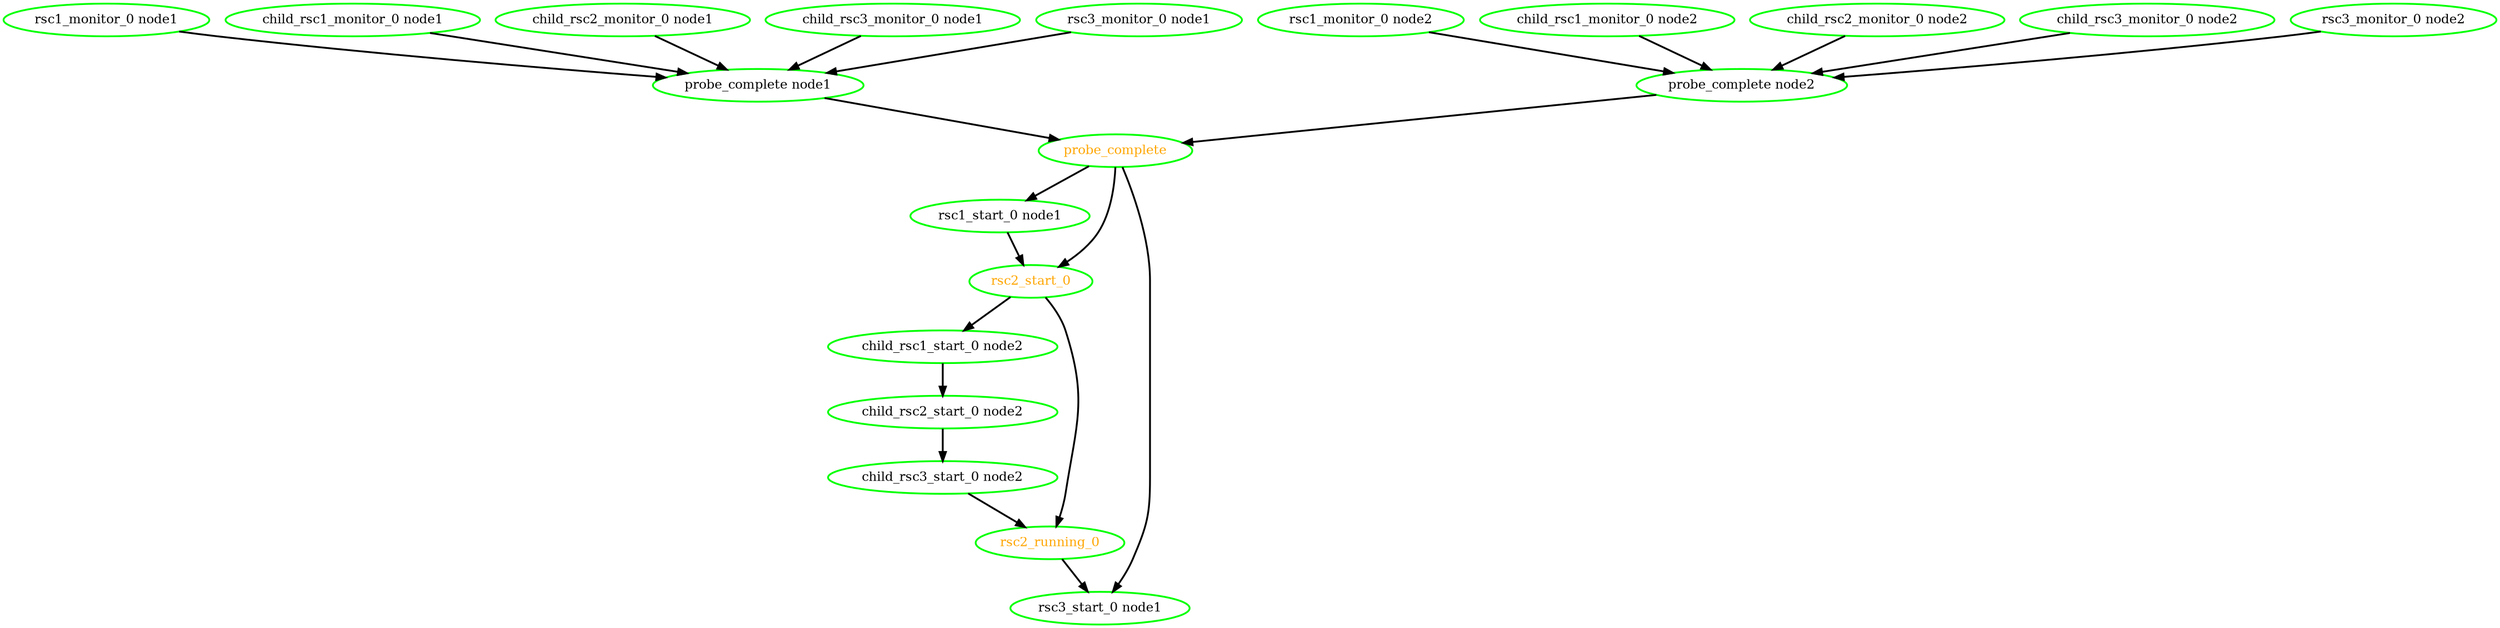 digraph "g" {
	size = "30,30"
"probe_complete" [ style=bold color="green" fontcolor="orange" ]
"probe_complete node1" [ style=bold color="green" fontcolor="black" ]
"rsc1_monitor_0 node1" [ style=bold color="green" fontcolor="black" ]
"child_rsc1_monitor_0 node1" [ style=bold color="green" fontcolor="black" ]
"child_rsc2_monitor_0 node1" [ style=bold color="green" fontcolor="black" ]
"child_rsc3_monitor_0 node1" [ style=bold color="green" fontcolor="black" ]
"rsc3_monitor_0 node1" [ style=bold color="green" fontcolor="black" ]
"probe_complete node2" [ style=bold color="green" fontcolor="black" ]
"rsc1_monitor_0 node2" [ style=bold color="green" fontcolor="black" ]
"child_rsc1_monitor_0 node2" [ style=bold color="green" fontcolor="black" ]
"child_rsc2_monitor_0 node2" [ style=bold color="green" fontcolor="black" ]
"child_rsc3_monitor_0 node2" [ style=bold color="green" fontcolor="black" ]
"rsc3_monitor_0 node2" [ style=bold color="green" fontcolor="black" ]
"rsc1_start_0 node1" [ style=bold color="green" fontcolor="black" ]
"child_rsc3_start_0 node2" [ style=bold color="green" fontcolor="black" ]
"child_rsc2_start_0 node2" [ style=bold color="green" fontcolor="black" ]
"child_rsc1_start_0 node2" [ style=bold color="green" fontcolor="black" ]
"rsc2_start_0" [ style=bold color="green" fontcolor="orange" ]
"rsc2_running_0" [ style=bold color="green" fontcolor="orange" ]
"rsc3_start_0 node1" [ style=bold color="green" fontcolor="black" ]
"probe_complete node1" -> "probe_complete" [ style = bold]
"probe_complete node2" -> "probe_complete" [ style = bold]
"rsc1_monitor_0 node1" -> "probe_complete node1" [ style = bold]
"child_rsc1_monitor_0 node1" -> "probe_complete node1" [ style = bold]
"child_rsc2_monitor_0 node1" -> "probe_complete node1" [ style = bold]
"child_rsc3_monitor_0 node1" -> "probe_complete node1" [ style = bold]
"rsc3_monitor_0 node1" -> "probe_complete node1" [ style = bold]
"rsc1_monitor_0 node2" -> "probe_complete node2" [ style = bold]
"child_rsc1_monitor_0 node2" -> "probe_complete node2" [ style = bold]
"child_rsc2_monitor_0 node2" -> "probe_complete node2" [ style = bold]
"child_rsc3_monitor_0 node2" -> "probe_complete node2" [ style = bold]
"rsc3_monitor_0 node2" -> "probe_complete node2" [ style = bold]
"probe_complete" -> "rsc1_start_0 node1" [ style = bold]
"child_rsc2_start_0 node2" -> "child_rsc3_start_0 node2" [ style = bold]
"child_rsc1_start_0 node2" -> "child_rsc2_start_0 node2" [ style = bold]
"rsc2_start_0" -> "child_rsc1_start_0 node2" [ style = bold]
"probe_complete" -> "rsc2_start_0" [ style = bold]
"rsc1_start_0 node1" -> "rsc2_start_0" [ style = bold]
"child_rsc3_start_0 node2" -> "rsc2_running_0" [ style = bold]
"rsc2_start_0" -> "rsc2_running_0" [ style = bold]
"probe_complete" -> "rsc3_start_0 node1" [ style = bold]
"rsc2_running_0" -> "rsc3_start_0 node1" [ style = bold]
}
